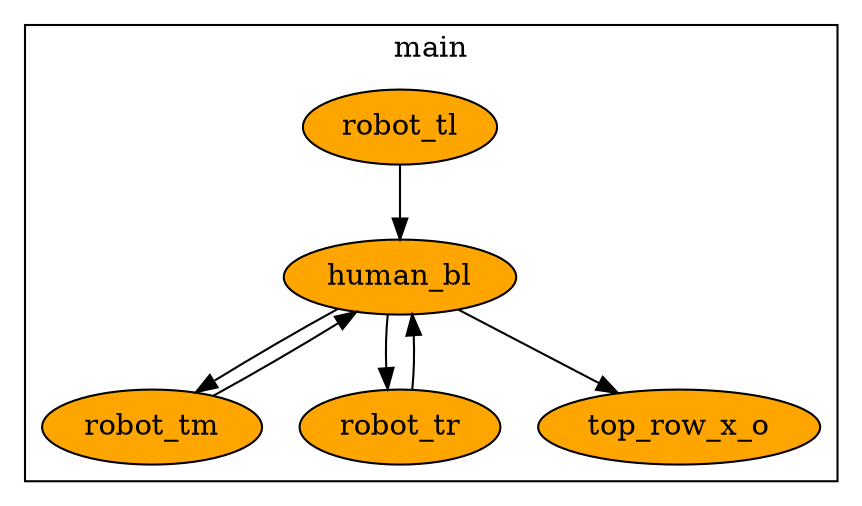digraph defaultname {
	graph []
	node []
	edge []

		subgraph cluster_main {
			graph [color=black fillcolor=white label=main]
			node [style=filled fillcolor=orange]
			edge []
				robot_tl [label="robot_tl"]
				human_bl [label="human_bl"]
				robot_tm [label="robot_tm"]
				human_bl [label="human_bl"]
				robot_tr [label="robot_tr"]
				human_bl [label="human_bl"]
				top_row_x_o [label="top_row_x_o"]
		}
			robot_tl -> human_bl
			human_bl -> robot_tm
			robot_tm -> human_bl
			human_bl -> robot_tr
			robot_tr -> human_bl
			human_bl -> top_row_x_o
}